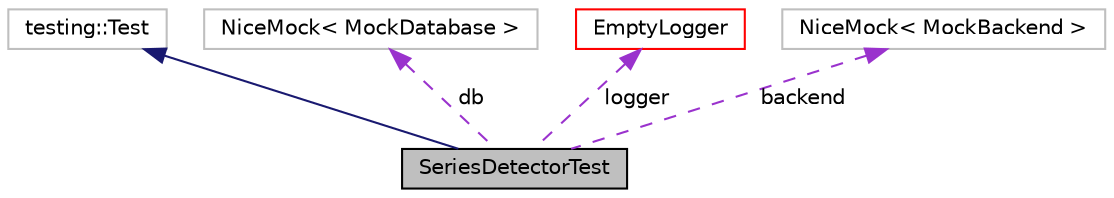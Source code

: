 digraph "SeriesDetectorTest"
{
 // LATEX_PDF_SIZE
  edge [fontname="Helvetica",fontsize="10",labelfontname="Helvetica",labelfontsize="10"];
  node [fontname="Helvetica",fontsize="10",shape=record];
  Node1 [label="SeriesDetectorTest",height=0.2,width=0.4,color="black", fillcolor="grey75", style="filled", fontcolor="black",tooltip=" "];
  Node2 -> Node1 [dir="back",color="midnightblue",fontsize="10",style="solid",fontname="Helvetica"];
  Node2 [label="testing::Test",height=0.2,width=0.4,color="grey75", fillcolor="white", style="filled",tooltip=" "];
  Node3 -> Node1 [dir="back",color="darkorchid3",fontsize="10",style="dashed",label=" db" ,fontname="Helvetica"];
  Node3 [label="NiceMock\< MockDatabase \>",height=0.2,width=0.4,color="grey75", fillcolor="white", style="filled",tooltip=" "];
  Node4 -> Node1 [dir="back",color="darkorchid3",fontsize="10",style="dashed",label=" logger" ,fontname="Helvetica"];
  Node4 [label="EmptyLogger",height=0.2,width=0.4,color="red", fillcolor="white", style="filled",URL="$class_empty_logger.html",tooltip=" "];
  Node6 -> Node1 [dir="back",color="darkorchid3",fontsize="10",style="dashed",label=" backend" ,fontname="Helvetica"];
  Node6 [label="NiceMock\< MockBackend \>",height=0.2,width=0.4,color="grey75", fillcolor="white", style="filled",tooltip=" "];
}
